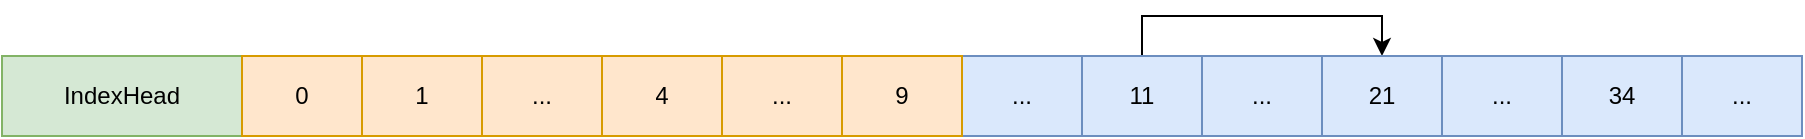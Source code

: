 <mxfile version="14.6.5" type="github">
  <diagram id="IyXbGtLOxJqc0Fvp0fRq" name="Page-1">
    <mxGraphModel dx="1773" dy="536" grid="1" gridSize="10" guides="1" tooltips="1" connect="1" arrows="1" fold="1" page="1" pageScale="1" pageWidth="827" pageHeight="1169" math="0" shadow="0">
      <root>
        <mxCell id="0" />
        <mxCell id="1" parent="0" />
        <mxCell id="7pgBq9qDwBBXRbjPiI7Y-23" value="IndexHead" style="rounded=0;whiteSpace=wrap;html=1;fillColor=#d5e8d4;strokeColor=#82b366;" vertex="1" parent="1">
          <mxGeometry x="-50" y="270" width="120" height="40" as="geometry" />
        </mxCell>
        <mxCell id="7pgBq9qDwBBXRbjPiI7Y-24" value="..." style="rounded=0;whiteSpace=wrap;html=1;fillColor=#dae8fc;strokeColor=#6c8ebf;" vertex="1" parent="1">
          <mxGeometry x="430" y="270" width="60" height="40" as="geometry" />
        </mxCell>
        <mxCell id="7pgBq9qDwBBXRbjPiI7Y-28" value="" style="shape=table;html=1;whiteSpace=wrap;startSize=0;container=1;collapsible=0;childLayout=tableLayout;fillColor=#ffe6cc;strokeColor=#d79b00;" vertex="1" parent="1">
          <mxGeometry x="70" y="270" width="360" height="40" as="geometry" />
        </mxCell>
        <mxCell id="7pgBq9qDwBBXRbjPiI7Y-29" value="" style="shape=partialRectangle;html=1;whiteSpace=wrap;collapsible=0;dropTarget=0;pointerEvents=0;fillColor=none;top=0;left=0;bottom=0;right=0;points=[[0,0.5],[1,0.5]];portConstraint=eastwest;" vertex="1" parent="7pgBq9qDwBBXRbjPiI7Y-28">
          <mxGeometry width="360" height="40" as="geometry" />
        </mxCell>
        <mxCell id="7pgBq9qDwBBXRbjPiI7Y-62" value="0" style="shape=partialRectangle;html=1;whiteSpace=wrap;connectable=0;fillColor=none;top=0;left=0;bottom=0;right=0;overflow=hidden;" vertex="1" parent="7pgBq9qDwBBXRbjPiI7Y-29">
          <mxGeometry width="60" height="40" as="geometry" />
        </mxCell>
        <mxCell id="7pgBq9qDwBBXRbjPiI7Y-59" value="1" style="shape=partialRectangle;html=1;whiteSpace=wrap;connectable=0;fillColor=none;top=0;left=0;bottom=0;right=0;overflow=hidden;" vertex="1" parent="7pgBq9qDwBBXRbjPiI7Y-29">
          <mxGeometry x="60" width="60" height="40" as="geometry" />
        </mxCell>
        <mxCell id="7pgBq9qDwBBXRbjPiI7Y-53" value="..." style="shape=partialRectangle;html=1;whiteSpace=wrap;connectable=0;fillColor=none;top=0;left=0;bottom=0;right=0;overflow=hidden;" vertex="1" parent="7pgBq9qDwBBXRbjPiI7Y-29">
          <mxGeometry x="120" width="60" height="40" as="geometry" />
        </mxCell>
        <mxCell id="7pgBq9qDwBBXRbjPiI7Y-50" value="4" style="shape=partialRectangle;html=1;whiteSpace=wrap;connectable=0;fillColor=none;top=0;left=0;bottom=0;right=0;overflow=hidden;" vertex="1" parent="7pgBq9qDwBBXRbjPiI7Y-29">
          <mxGeometry x="180" width="60" height="40" as="geometry" />
        </mxCell>
        <mxCell id="7pgBq9qDwBBXRbjPiI7Y-47" value="..." style="shape=partialRectangle;html=1;whiteSpace=wrap;connectable=0;fillColor=none;top=0;left=0;bottom=0;right=0;overflow=hidden;" vertex="1" parent="7pgBq9qDwBBXRbjPiI7Y-29">
          <mxGeometry x="240" width="60" height="40" as="geometry" />
        </mxCell>
        <mxCell id="7pgBq9qDwBBXRbjPiI7Y-31" value="9" style="shape=partialRectangle;html=1;whiteSpace=wrap;connectable=0;fillColor=none;top=0;left=0;bottom=0;right=0;overflow=hidden;" vertex="1" parent="7pgBq9qDwBBXRbjPiI7Y-29">
          <mxGeometry x="300" width="60" height="40" as="geometry" />
        </mxCell>
        <mxCell id="7pgBq9qDwBBXRbjPiI7Y-75" style="edgeStyle=orthogonalEdgeStyle;rounded=0;orthogonalLoop=1;jettySize=auto;html=1;exitX=0.5;exitY=0;exitDx=0;exitDy=0;entryX=0.5;entryY=0;entryDx=0;entryDy=0;startArrow=none;startFill=0;endArrow=classic;endFill=1;" edge="1" parent="1" source="7pgBq9qDwBBXRbjPiI7Y-65" target="7pgBq9qDwBBXRbjPiI7Y-67">
          <mxGeometry relative="1" as="geometry" />
        </mxCell>
        <mxCell id="7pgBq9qDwBBXRbjPiI7Y-65" value="11" style="rounded=0;whiteSpace=wrap;html=1;fillColor=#dae8fc;strokeColor=#6c8ebf;" vertex="1" parent="1">
          <mxGeometry x="490" y="270" width="60" height="40" as="geometry" />
        </mxCell>
        <mxCell id="7pgBq9qDwBBXRbjPiI7Y-66" value="..." style="rounded=0;whiteSpace=wrap;html=1;fillColor=#dae8fc;strokeColor=#6c8ebf;" vertex="1" parent="1">
          <mxGeometry x="550" y="270" width="60" height="40" as="geometry" />
        </mxCell>
        <mxCell id="7pgBq9qDwBBXRbjPiI7Y-67" value="21" style="rounded=0;whiteSpace=wrap;html=1;fillColor=#dae8fc;strokeColor=#6c8ebf;" vertex="1" parent="1">
          <mxGeometry x="610" y="270" width="60" height="40" as="geometry" />
        </mxCell>
        <mxCell id="7pgBq9qDwBBXRbjPiI7Y-68" value="..." style="rounded=0;whiteSpace=wrap;html=1;fillColor=#dae8fc;strokeColor=#6c8ebf;" vertex="1" parent="1">
          <mxGeometry x="670" y="270" width="60" height="40" as="geometry" />
        </mxCell>
        <mxCell id="7pgBq9qDwBBXRbjPiI7Y-69" value="34" style="rounded=0;whiteSpace=wrap;html=1;fillColor=#dae8fc;strokeColor=#6c8ebf;" vertex="1" parent="1">
          <mxGeometry x="730" y="270" width="60" height="40" as="geometry" />
        </mxCell>
        <mxCell id="7pgBq9qDwBBXRbjPiI7Y-70" value="..." style="rounded=0;whiteSpace=wrap;html=1;fillColor=#dae8fc;strokeColor=#6c8ebf;" vertex="1" parent="1">
          <mxGeometry x="790" y="270" width="60" height="40" as="geometry" />
        </mxCell>
      </root>
    </mxGraphModel>
  </diagram>
</mxfile>
